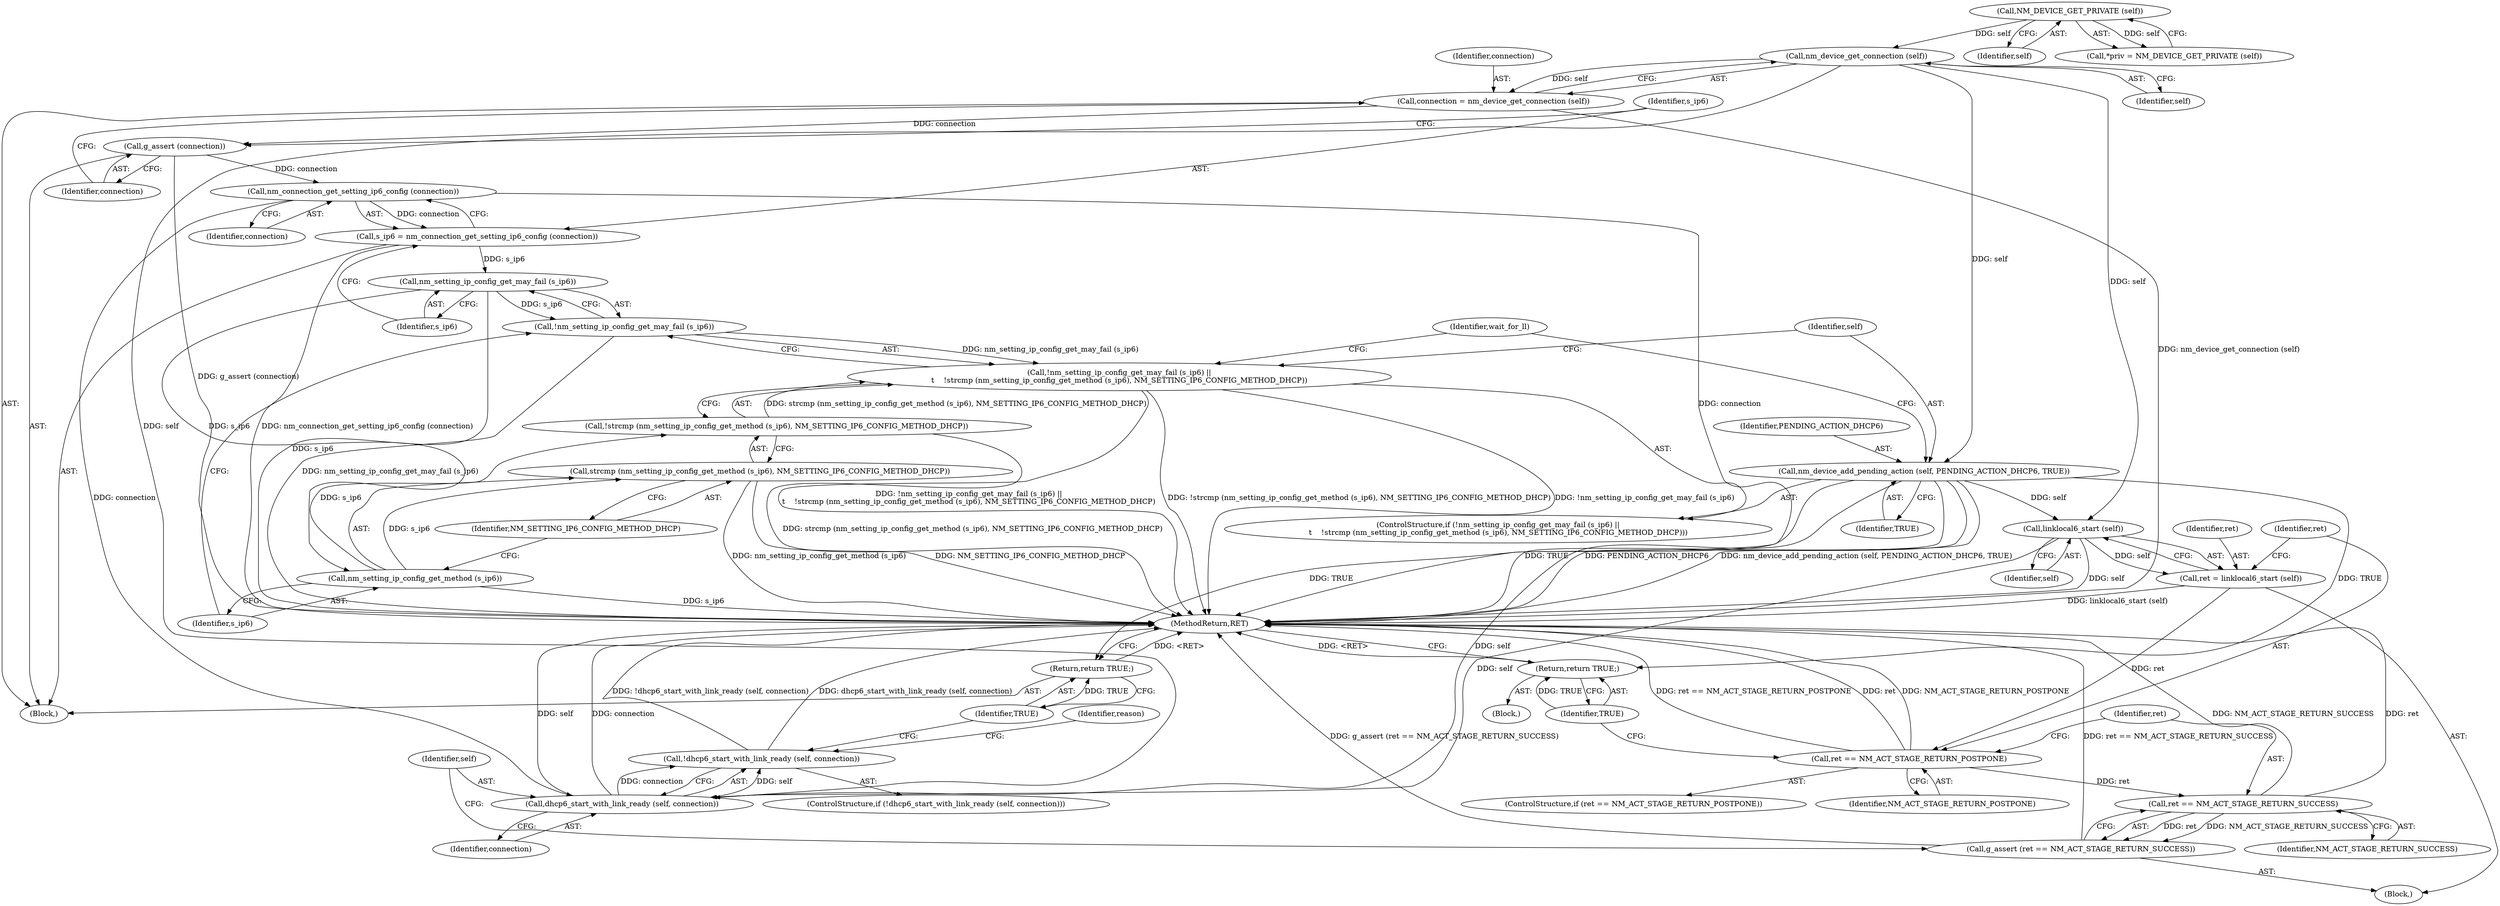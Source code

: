 digraph "0_NetworkManager_d5fc88e573fa58b93034b04d35a2454f5d28cad9@API" {
"1006653" [label="(Call,nm_device_get_connection (self))"];
"1006626" [label="(Call,NM_DEVICE_GET_PRIVATE (self))"];
"1006651" [label="(Call,connection = nm_device_get_connection (self))"];
"1006655" [label="(Call,g_assert (connection))"];
"1006659" [label="(Call,nm_connection_get_setting_ip6_config (connection))"];
"1006657" [label="(Call,s_ip6 = nm_connection_get_setting_ip6_config (connection))"];
"1006664" [label="(Call,nm_setting_ip_config_get_may_fail (s_ip6))"];
"1006663" [label="(Call,!nm_setting_ip_config_get_may_fail (s_ip6))"];
"1006662" [label="(Call,!nm_setting_ip_config_get_may_fail (s_ip6) ||\n\t    !strcmp (nm_setting_ip_config_get_method (s_ip6), NM_SETTING_IP6_CONFIG_METHOD_DHCP))"];
"1006668" [label="(Call,nm_setting_ip_config_get_method (s_ip6))"];
"1006666" [label="(Call,!strcmp (nm_setting_ip_config_get_method (s_ip6), NM_SETTING_IP6_CONFIG_METHOD_DHCP))"];
"1006667" [label="(Call,strcmp (nm_setting_ip_config_get_method (s_ip6), NM_SETTING_IP6_CONFIG_METHOD_DHCP))"];
"1006696" [label="(Call,dhcp6_start_with_link_ready (self, connection))"];
"1006695" [label="(Call,!dhcp6_start_with_link_ready (self, connection))"];
"1006671" [label="(Call,nm_device_add_pending_action (self, PENDING_ACTION_DHCP6, TRUE))"];
"1006681" [label="(Call,linklocal6_start (self))"];
"1006679" [label="(Call,ret = linklocal6_start (self))"];
"1006684" [label="(Call,ret == NM_ACT_STAGE_RETURN_POSTPONE)"];
"1006691" [label="(Call,ret == NM_ACT_STAGE_RETURN_SUCCESS)"];
"1006690" [label="(Call,g_assert (ret == NM_ACT_STAGE_RETURN_SUCCESS))"];
"1006688" [label="(Return,return TRUE;)"];
"1006706" [label="(Return,return TRUE;)"];
"1006664" [label="(Call,nm_setting_ip_config_get_may_fail (s_ip6))"];
"1006667" [label="(Call,strcmp (nm_setting_ip_config_get_method (s_ip6), NM_SETTING_IP6_CONFIG_METHOD_DHCP))"];
"1006655" [label="(Call,g_assert (connection))"];
"1006689" [label="(Identifier,TRUE)"];
"1006692" [label="(Identifier,ret)"];
"1006669" [label="(Identifier,s_ip6)"];
"1006707" [label="(Identifier,TRUE)"];
"1006688" [label="(Return,return TRUE;)"];
"1006668" [label="(Call,nm_setting_ip_config_get_method (s_ip6))"];
"1006683" [label="(ControlStructure,if (ret == NM_ACT_STAGE_RETURN_POSTPONE))"];
"1006654" [label="(Identifier,self)"];
"1006686" [label="(Identifier,NM_ACT_STAGE_RETURN_POSTPONE)"];
"1006687" [label="(Block,)"];
"1006656" [label="(Identifier,connection)"];
"1006673" [label="(Identifier,PENDING_ACTION_DHCP6)"];
"1006697" [label="(Identifier,self)"];
"1006679" [label="(Call,ret = linklocal6_start (self))"];
"1006698" [label="(Identifier,connection)"];
"1006677" [label="(Block,)"];
"1006685" [label="(Identifier,ret)"];
"1006627" [label="(Identifier,self)"];
"1006702" [label="(Identifier,reason)"];
"1006657" [label="(Call,s_ip6 = nm_connection_get_setting_ip6_config (connection))"];
"1006666" [label="(Call,!strcmp (nm_setting_ip_config_get_method (s_ip6), NM_SETTING_IP6_CONFIG_METHOD_DHCP))"];
"1006674" [label="(Identifier,TRUE)"];
"1006706" [label="(Return,return TRUE;)"];
"1006670" [label="(Identifier,NM_SETTING_IP6_CONFIG_METHOD_DHCP)"];
"1006696" [label="(Call,dhcp6_start_with_link_ready (self, connection))"];
"1006660" [label="(Identifier,connection)"];
"1006661" [label="(ControlStructure,if (!nm_setting_ip_config_get_may_fail (s_ip6) ||\n\t    !strcmp (nm_setting_ip_config_get_method (s_ip6), NM_SETTING_IP6_CONFIG_METHOD_DHCP)))"];
"1006682" [label="(Identifier,self)"];
"1006680" [label="(Identifier,ret)"];
"1006691" [label="(Call,ret == NM_ACT_STAGE_RETURN_SUCCESS)"];
"1006693" [label="(Identifier,NM_ACT_STAGE_RETURN_SUCCESS)"];
"1006652" [label="(Identifier,connection)"];
"1006663" [label="(Call,!nm_setting_ip_config_get_may_fail (s_ip6))"];
"1006671" [label="(Call,nm_device_add_pending_action (self, PENDING_ACTION_DHCP6, TRUE))"];
"1006622" [label="(Block,)"];
"1006684" [label="(Call,ret == NM_ACT_STAGE_RETURN_POSTPONE)"];
"1006676" [label="(Identifier,wait_for_ll)"];
"1006662" [label="(Call,!nm_setting_ip_config_get_may_fail (s_ip6) ||\n\t    !strcmp (nm_setting_ip_config_get_method (s_ip6), NM_SETTING_IP6_CONFIG_METHOD_DHCP))"];
"1006653" [label="(Call,nm_device_get_connection (self))"];
"1006694" [label="(ControlStructure,if (!dhcp6_start_with_link_ready (self, connection)))"];
"1006690" [label="(Call,g_assert (ret == NM_ACT_STAGE_RETURN_SUCCESS))"];
"1006681" [label="(Call,linklocal6_start (self))"];
"1006651" [label="(Call,connection = nm_device_get_connection (self))"];
"1006695" [label="(Call,!dhcp6_start_with_link_ready (self, connection))"];
"1006624" [label="(Call,*priv = NM_DEVICE_GET_PRIVATE (self))"];
"1006658" [label="(Identifier,s_ip6)"];
"1007368" [label="(MethodReturn,RET)"];
"1006626" [label="(Call,NM_DEVICE_GET_PRIVATE (self))"];
"1006665" [label="(Identifier,s_ip6)"];
"1006672" [label="(Identifier,self)"];
"1006659" [label="(Call,nm_connection_get_setting_ip6_config (connection))"];
"1006653" -> "1006651"  [label="AST: "];
"1006653" -> "1006654"  [label="CFG: "];
"1006654" -> "1006653"  [label="AST: "];
"1006651" -> "1006653"  [label="CFG: "];
"1006653" -> "1006651"  [label="DDG: self"];
"1006626" -> "1006653"  [label="DDG: self"];
"1006653" -> "1006671"  [label="DDG: self"];
"1006653" -> "1006681"  [label="DDG: self"];
"1006653" -> "1006696"  [label="DDG: self"];
"1006626" -> "1006624"  [label="AST: "];
"1006626" -> "1006627"  [label="CFG: "];
"1006627" -> "1006626"  [label="AST: "];
"1006624" -> "1006626"  [label="CFG: "];
"1006626" -> "1006624"  [label="DDG: self"];
"1006651" -> "1006622"  [label="AST: "];
"1006652" -> "1006651"  [label="AST: "];
"1006656" -> "1006651"  [label="CFG: "];
"1006651" -> "1007368"  [label="DDG: nm_device_get_connection (self)"];
"1006651" -> "1006655"  [label="DDG: connection"];
"1006655" -> "1006622"  [label="AST: "];
"1006655" -> "1006656"  [label="CFG: "];
"1006656" -> "1006655"  [label="AST: "];
"1006658" -> "1006655"  [label="CFG: "];
"1006655" -> "1007368"  [label="DDG: g_assert (connection)"];
"1006655" -> "1006659"  [label="DDG: connection"];
"1006659" -> "1006657"  [label="AST: "];
"1006659" -> "1006660"  [label="CFG: "];
"1006660" -> "1006659"  [label="AST: "];
"1006657" -> "1006659"  [label="CFG: "];
"1006659" -> "1007368"  [label="DDG: connection"];
"1006659" -> "1006657"  [label="DDG: connection"];
"1006659" -> "1006696"  [label="DDG: connection"];
"1006657" -> "1006622"  [label="AST: "];
"1006658" -> "1006657"  [label="AST: "];
"1006665" -> "1006657"  [label="CFG: "];
"1006657" -> "1007368"  [label="DDG: nm_connection_get_setting_ip6_config (connection)"];
"1006657" -> "1006664"  [label="DDG: s_ip6"];
"1006664" -> "1006663"  [label="AST: "];
"1006664" -> "1006665"  [label="CFG: "];
"1006665" -> "1006664"  [label="AST: "];
"1006663" -> "1006664"  [label="CFG: "];
"1006664" -> "1007368"  [label="DDG: s_ip6"];
"1006664" -> "1006663"  [label="DDG: s_ip6"];
"1006664" -> "1006668"  [label="DDG: s_ip6"];
"1006663" -> "1006662"  [label="AST: "];
"1006669" -> "1006663"  [label="CFG: "];
"1006662" -> "1006663"  [label="CFG: "];
"1006663" -> "1007368"  [label="DDG: nm_setting_ip_config_get_may_fail (s_ip6)"];
"1006663" -> "1006662"  [label="DDG: nm_setting_ip_config_get_may_fail (s_ip6)"];
"1006662" -> "1006661"  [label="AST: "];
"1006662" -> "1006666"  [label="CFG: "];
"1006666" -> "1006662"  [label="AST: "];
"1006672" -> "1006662"  [label="CFG: "];
"1006676" -> "1006662"  [label="CFG: "];
"1006662" -> "1007368"  [label="DDG: !nm_setting_ip_config_get_may_fail (s_ip6) ||\n\t    !strcmp (nm_setting_ip_config_get_method (s_ip6), NM_SETTING_IP6_CONFIG_METHOD_DHCP)"];
"1006662" -> "1007368"  [label="DDG: !strcmp (nm_setting_ip_config_get_method (s_ip6), NM_SETTING_IP6_CONFIG_METHOD_DHCP)"];
"1006662" -> "1007368"  [label="DDG: !nm_setting_ip_config_get_may_fail (s_ip6)"];
"1006666" -> "1006662"  [label="DDG: strcmp (nm_setting_ip_config_get_method (s_ip6), NM_SETTING_IP6_CONFIG_METHOD_DHCP)"];
"1006668" -> "1006667"  [label="AST: "];
"1006668" -> "1006669"  [label="CFG: "];
"1006669" -> "1006668"  [label="AST: "];
"1006670" -> "1006668"  [label="CFG: "];
"1006668" -> "1007368"  [label="DDG: s_ip6"];
"1006668" -> "1006666"  [label="DDG: s_ip6"];
"1006668" -> "1006667"  [label="DDG: s_ip6"];
"1006666" -> "1006667"  [label="CFG: "];
"1006667" -> "1006666"  [label="AST: "];
"1006666" -> "1007368"  [label="DDG: strcmp (nm_setting_ip_config_get_method (s_ip6), NM_SETTING_IP6_CONFIG_METHOD_DHCP)"];
"1006667" -> "1006670"  [label="CFG: "];
"1006670" -> "1006667"  [label="AST: "];
"1006667" -> "1007368"  [label="DDG: nm_setting_ip_config_get_method (s_ip6)"];
"1006667" -> "1007368"  [label="DDG: NM_SETTING_IP6_CONFIG_METHOD_DHCP"];
"1006696" -> "1006695"  [label="AST: "];
"1006696" -> "1006698"  [label="CFG: "];
"1006697" -> "1006696"  [label="AST: "];
"1006698" -> "1006696"  [label="AST: "];
"1006695" -> "1006696"  [label="CFG: "];
"1006696" -> "1007368"  [label="DDG: self"];
"1006696" -> "1007368"  [label="DDG: connection"];
"1006696" -> "1006695"  [label="DDG: self"];
"1006696" -> "1006695"  [label="DDG: connection"];
"1006681" -> "1006696"  [label="DDG: self"];
"1006671" -> "1006696"  [label="DDG: self"];
"1006695" -> "1006694"  [label="AST: "];
"1006702" -> "1006695"  [label="CFG: "];
"1006707" -> "1006695"  [label="CFG: "];
"1006695" -> "1007368"  [label="DDG: !dhcp6_start_with_link_ready (self, connection)"];
"1006695" -> "1007368"  [label="DDG: dhcp6_start_with_link_ready (self, connection)"];
"1006671" -> "1006661"  [label="AST: "];
"1006671" -> "1006674"  [label="CFG: "];
"1006672" -> "1006671"  [label="AST: "];
"1006673" -> "1006671"  [label="AST: "];
"1006674" -> "1006671"  [label="AST: "];
"1006676" -> "1006671"  [label="CFG: "];
"1006671" -> "1007368"  [label="DDG: PENDING_ACTION_DHCP6"];
"1006671" -> "1007368"  [label="DDG: nm_device_add_pending_action (self, PENDING_ACTION_DHCP6, TRUE)"];
"1006671" -> "1007368"  [label="DDG: TRUE"];
"1006671" -> "1006681"  [label="DDG: self"];
"1006671" -> "1006688"  [label="DDG: TRUE"];
"1006671" -> "1006706"  [label="DDG: TRUE"];
"1006681" -> "1006679"  [label="AST: "];
"1006681" -> "1006682"  [label="CFG: "];
"1006682" -> "1006681"  [label="AST: "];
"1006679" -> "1006681"  [label="CFG: "];
"1006681" -> "1007368"  [label="DDG: self"];
"1006681" -> "1006679"  [label="DDG: self"];
"1006679" -> "1006677"  [label="AST: "];
"1006680" -> "1006679"  [label="AST: "];
"1006685" -> "1006679"  [label="CFG: "];
"1006679" -> "1007368"  [label="DDG: linklocal6_start (self)"];
"1006679" -> "1006684"  [label="DDG: ret"];
"1006684" -> "1006683"  [label="AST: "];
"1006684" -> "1006686"  [label="CFG: "];
"1006685" -> "1006684"  [label="AST: "];
"1006686" -> "1006684"  [label="AST: "];
"1006689" -> "1006684"  [label="CFG: "];
"1006692" -> "1006684"  [label="CFG: "];
"1006684" -> "1007368"  [label="DDG: ret == NM_ACT_STAGE_RETURN_POSTPONE"];
"1006684" -> "1007368"  [label="DDG: ret"];
"1006684" -> "1007368"  [label="DDG: NM_ACT_STAGE_RETURN_POSTPONE"];
"1006684" -> "1006691"  [label="DDG: ret"];
"1006691" -> "1006690"  [label="AST: "];
"1006691" -> "1006693"  [label="CFG: "];
"1006692" -> "1006691"  [label="AST: "];
"1006693" -> "1006691"  [label="AST: "];
"1006690" -> "1006691"  [label="CFG: "];
"1006691" -> "1007368"  [label="DDG: ret"];
"1006691" -> "1007368"  [label="DDG: NM_ACT_STAGE_RETURN_SUCCESS"];
"1006691" -> "1006690"  [label="DDG: ret"];
"1006691" -> "1006690"  [label="DDG: NM_ACT_STAGE_RETURN_SUCCESS"];
"1006690" -> "1006677"  [label="AST: "];
"1006697" -> "1006690"  [label="CFG: "];
"1006690" -> "1007368"  [label="DDG: ret == NM_ACT_STAGE_RETURN_SUCCESS"];
"1006690" -> "1007368"  [label="DDG: g_assert (ret == NM_ACT_STAGE_RETURN_SUCCESS)"];
"1006688" -> "1006687"  [label="AST: "];
"1006688" -> "1006689"  [label="CFG: "];
"1006689" -> "1006688"  [label="AST: "];
"1007368" -> "1006688"  [label="CFG: "];
"1006688" -> "1007368"  [label="DDG: <RET>"];
"1006689" -> "1006688"  [label="DDG: TRUE"];
"1006706" -> "1006622"  [label="AST: "];
"1006706" -> "1006707"  [label="CFG: "];
"1006707" -> "1006706"  [label="AST: "];
"1007368" -> "1006706"  [label="CFG: "];
"1006706" -> "1007368"  [label="DDG: <RET>"];
"1006707" -> "1006706"  [label="DDG: TRUE"];
}
